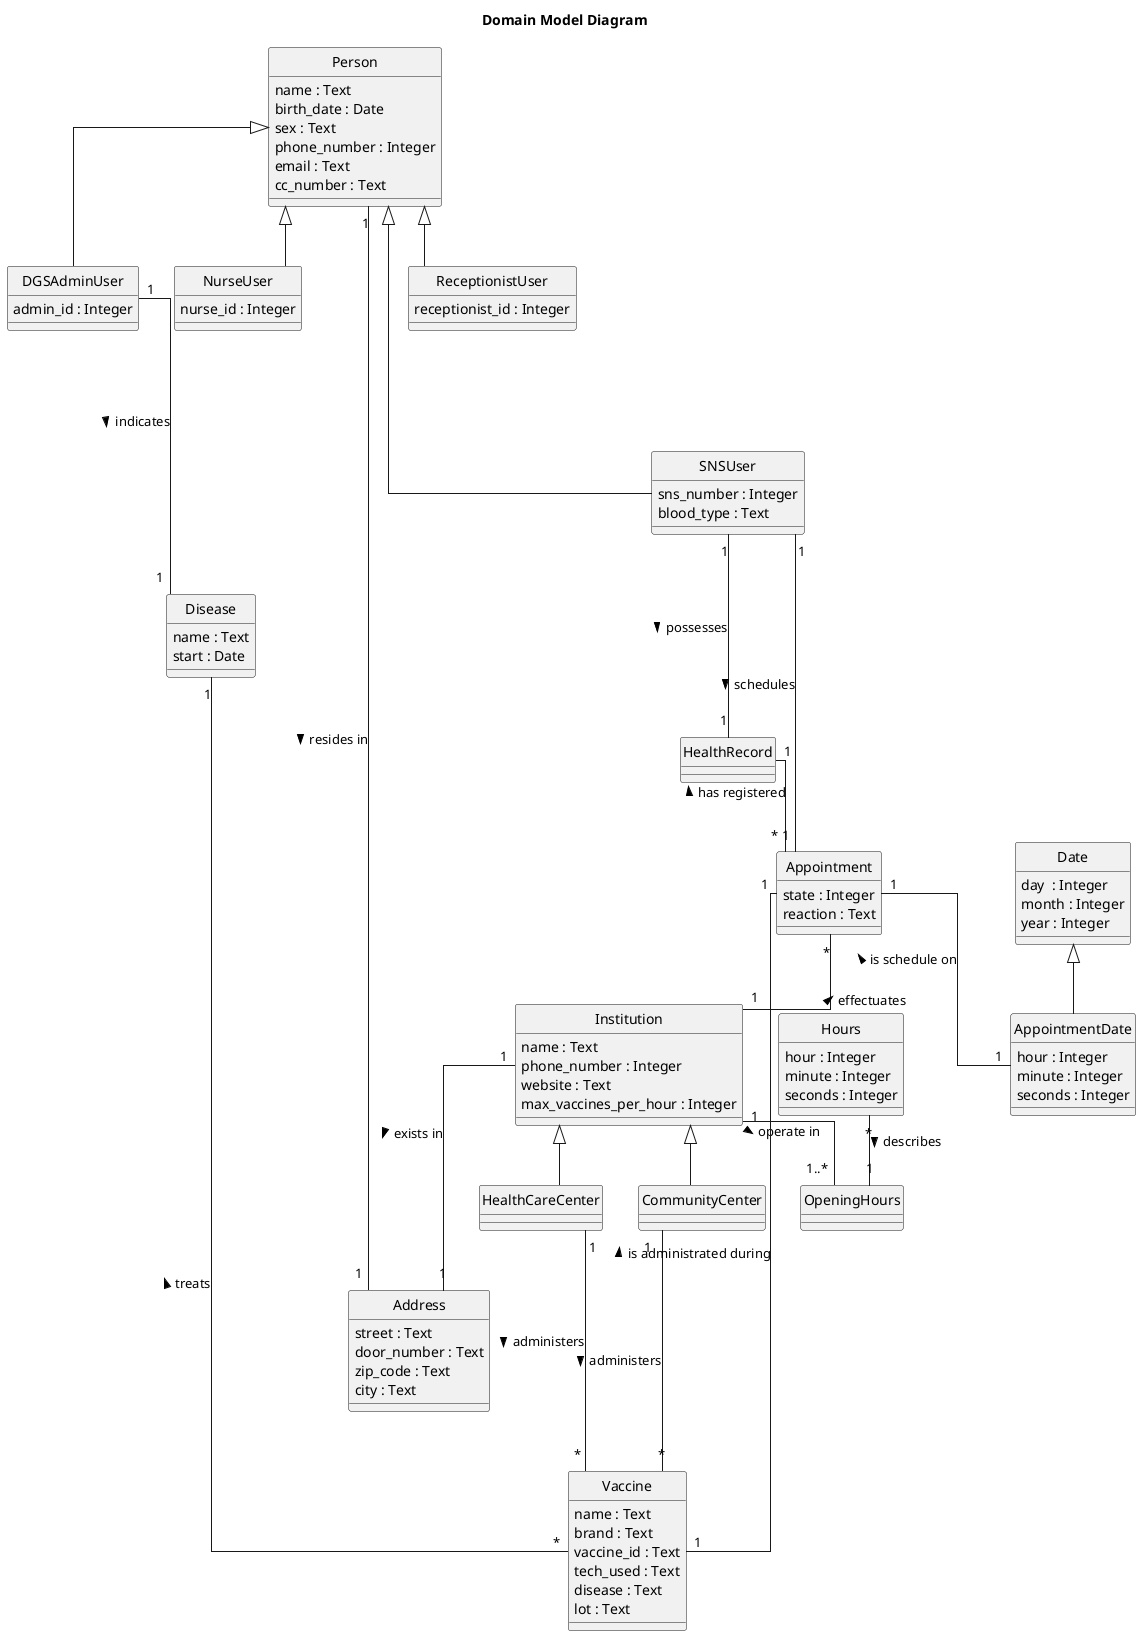 @startuml
'https://plantuml.com/class-diagram

hide circle
top to bottom direction
skinparam linetype ortho
title Domain Model Diagram

class Person {
    name : Text
    birth_date : Date
    sex : Text
    'address : Address
    phone_number : Integer
    email : Text
    cc_number : Text
}
class NurseUser {
    nurse_id : Integer
}
class SNSUser {
    sns_number : Integer
    blood_type : Text
    'health_record : HealthRecord*
}
class ReceptionistUser {
    receptionist_id : Integer
}
class DGSAdminUser {
    admin_id : Integer
    'priority_pandemic : Disease*
}
class Vaccine {
    name : Text
    brand : Text
    vaccine_id : Text
    tech_used : Text
    disease : Text
    lot : Text
}
class Appointment {
    'patient : SNSUser*
    'institution : Institution*
    'date : AppointmentDate
    'vaccine : Vaccine*
    state : Integer
    reaction : Text
}
class Institution {
    'address : Address
    name : Text
    phone_number : Integer
    website : Text
    'opening_hours : OpeningHours
    max_vaccines_per_hour : Integer
}
class HealthCareCenter {
    'treatment : List<Vaccine*>

}
class CommunityCenter {
    'pandemic_treatment : Vaccine*
}
class Address {
    street : Text
    door_number : Text
    zip_code : Text
    city : Text
}
class Date {
    day  : Integer
    month : Integer
    year : Integer
}
class AppointmentDate {
    hour : Integer
    minute : Integer
    seconds : Integer
}
class Hours {
    hour : Integer
    minute : Integer
    seconds : Integer
}
class HealthRecord {
    'patient : SNSUser*
    'vaccine_record : List<Appointment*>
}
class OpeningHours {
    'business_days_open : Hours
    'business_days_closed : Hours
    'saturday_open : Hours
    'saturday_closed : Hours
    'sunday_open : Hours
    'sunday_closed : Hours
}
class Disease {
    name : Text
    start : Date
    'vaccine : Vaccine*
}

Person <|-- NurseUser
Person <|---- SNSUser
Person <|-- ReceptionistUser
Person <|-- DGSAdminUser
Person "1" - "1"  Address: resides in >
Institution <|-- HealthCareCenter
Institution <|-- CommunityCenter
HealthCareCenter "1" --- "*" Vaccine: administers >
CommunityCenter "1" --- "*" Vaccine: administers >
SNSUser "1" --- "1" HealthRecord: possesses >
HealthRecord "1" -- "*" Appointment: < has registered
Institution "1" --- "1" Address: exists in >
Institution "1" -- "1..*" OpeningHours: operate in >
Date <|-- AppointmentDate
DGSAdminUser "1" -- "1" Disease: indicates >
Appointment "1" --- "1" SNSUser: < schedules
Appointment "*" -- "1" Institution: < effectuates
Appointment "1" -- "1" AppointmentDate: < is schedule on
Appointment "1" -- "1" Vaccine: < is administrated during
Disease "1" -- "*" Vaccine: < treats
Hours "*" -- "1" OpeningHours: describes >

@enduml